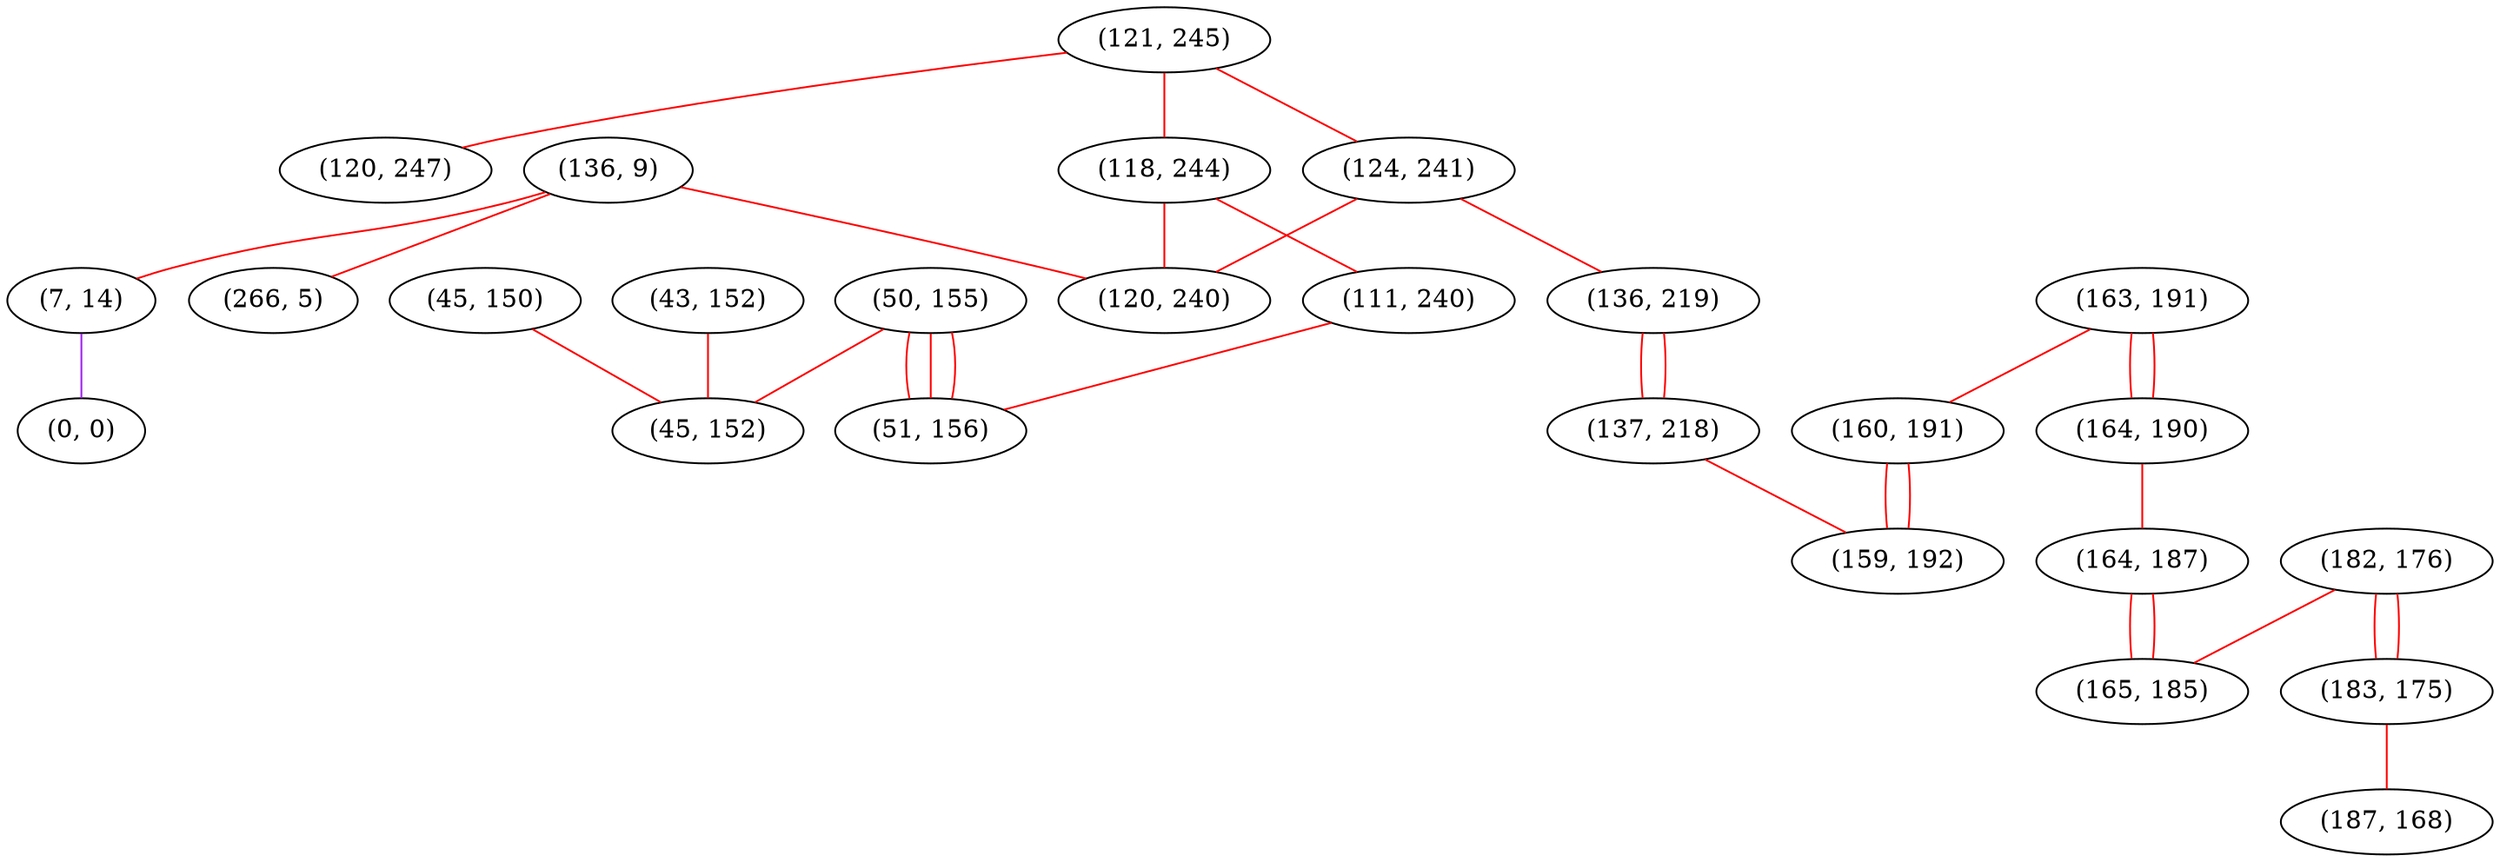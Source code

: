 graph "" {
"(136, 9)";
"(121, 245)";
"(45, 150)";
"(118, 244)";
"(124, 241)";
"(163, 191)";
"(120, 240)";
"(182, 176)";
"(183, 175)";
"(160, 191)";
"(43, 152)";
"(136, 219)";
"(111, 240)";
"(164, 190)";
"(137, 218)";
"(7, 14)";
"(0, 0)";
"(50, 155)";
"(164, 187)";
"(187, 168)";
"(266, 5)";
"(51, 156)";
"(45, 152)";
"(165, 185)";
"(120, 247)";
"(159, 192)";
"(136, 9)" -- "(7, 14)"  [color=red, key=0, weight=1];
"(136, 9)" -- "(120, 240)"  [color=red, key=0, weight=1];
"(136, 9)" -- "(266, 5)"  [color=red, key=0, weight=1];
"(121, 245)" -- "(118, 244)"  [color=red, key=0, weight=1];
"(121, 245)" -- "(124, 241)"  [color=red, key=0, weight=1];
"(121, 245)" -- "(120, 247)"  [color=red, key=0, weight=1];
"(45, 150)" -- "(45, 152)"  [color=red, key=0, weight=1];
"(118, 244)" -- "(120, 240)"  [color=red, key=0, weight=1];
"(118, 244)" -- "(111, 240)"  [color=red, key=0, weight=1];
"(124, 241)" -- "(136, 219)"  [color=red, key=0, weight=1];
"(124, 241)" -- "(120, 240)"  [color=red, key=0, weight=1];
"(163, 191)" -- "(164, 190)"  [color=red, key=0, weight=1];
"(163, 191)" -- "(164, 190)"  [color=red, key=1, weight=1];
"(163, 191)" -- "(160, 191)"  [color=red, key=0, weight=1];
"(182, 176)" -- "(165, 185)"  [color=red, key=0, weight=1];
"(182, 176)" -- "(183, 175)"  [color=red, key=0, weight=1];
"(182, 176)" -- "(183, 175)"  [color=red, key=1, weight=1];
"(183, 175)" -- "(187, 168)"  [color=red, key=0, weight=1];
"(160, 191)" -- "(159, 192)"  [color=red, key=0, weight=1];
"(160, 191)" -- "(159, 192)"  [color=red, key=1, weight=1];
"(43, 152)" -- "(45, 152)"  [color=red, key=0, weight=1];
"(136, 219)" -- "(137, 218)"  [color=red, key=0, weight=1];
"(136, 219)" -- "(137, 218)"  [color=red, key=1, weight=1];
"(111, 240)" -- "(51, 156)"  [color=red, key=0, weight=1];
"(164, 190)" -- "(164, 187)"  [color=red, key=0, weight=1];
"(137, 218)" -- "(159, 192)"  [color=red, key=0, weight=1];
"(7, 14)" -- "(0, 0)"  [color=purple, key=0, weight=4];
"(50, 155)" -- "(51, 156)"  [color=red, key=0, weight=1];
"(50, 155)" -- "(51, 156)"  [color=red, key=1, weight=1];
"(50, 155)" -- "(51, 156)"  [color=red, key=2, weight=1];
"(50, 155)" -- "(45, 152)"  [color=red, key=0, weight=1];
"(164, 187)" -- "(165, 185)"  [color=red, key=0, weight=1];
"(164, 187)" -- "(165, 185)"  [color=red, key=1, weight=1];
}
